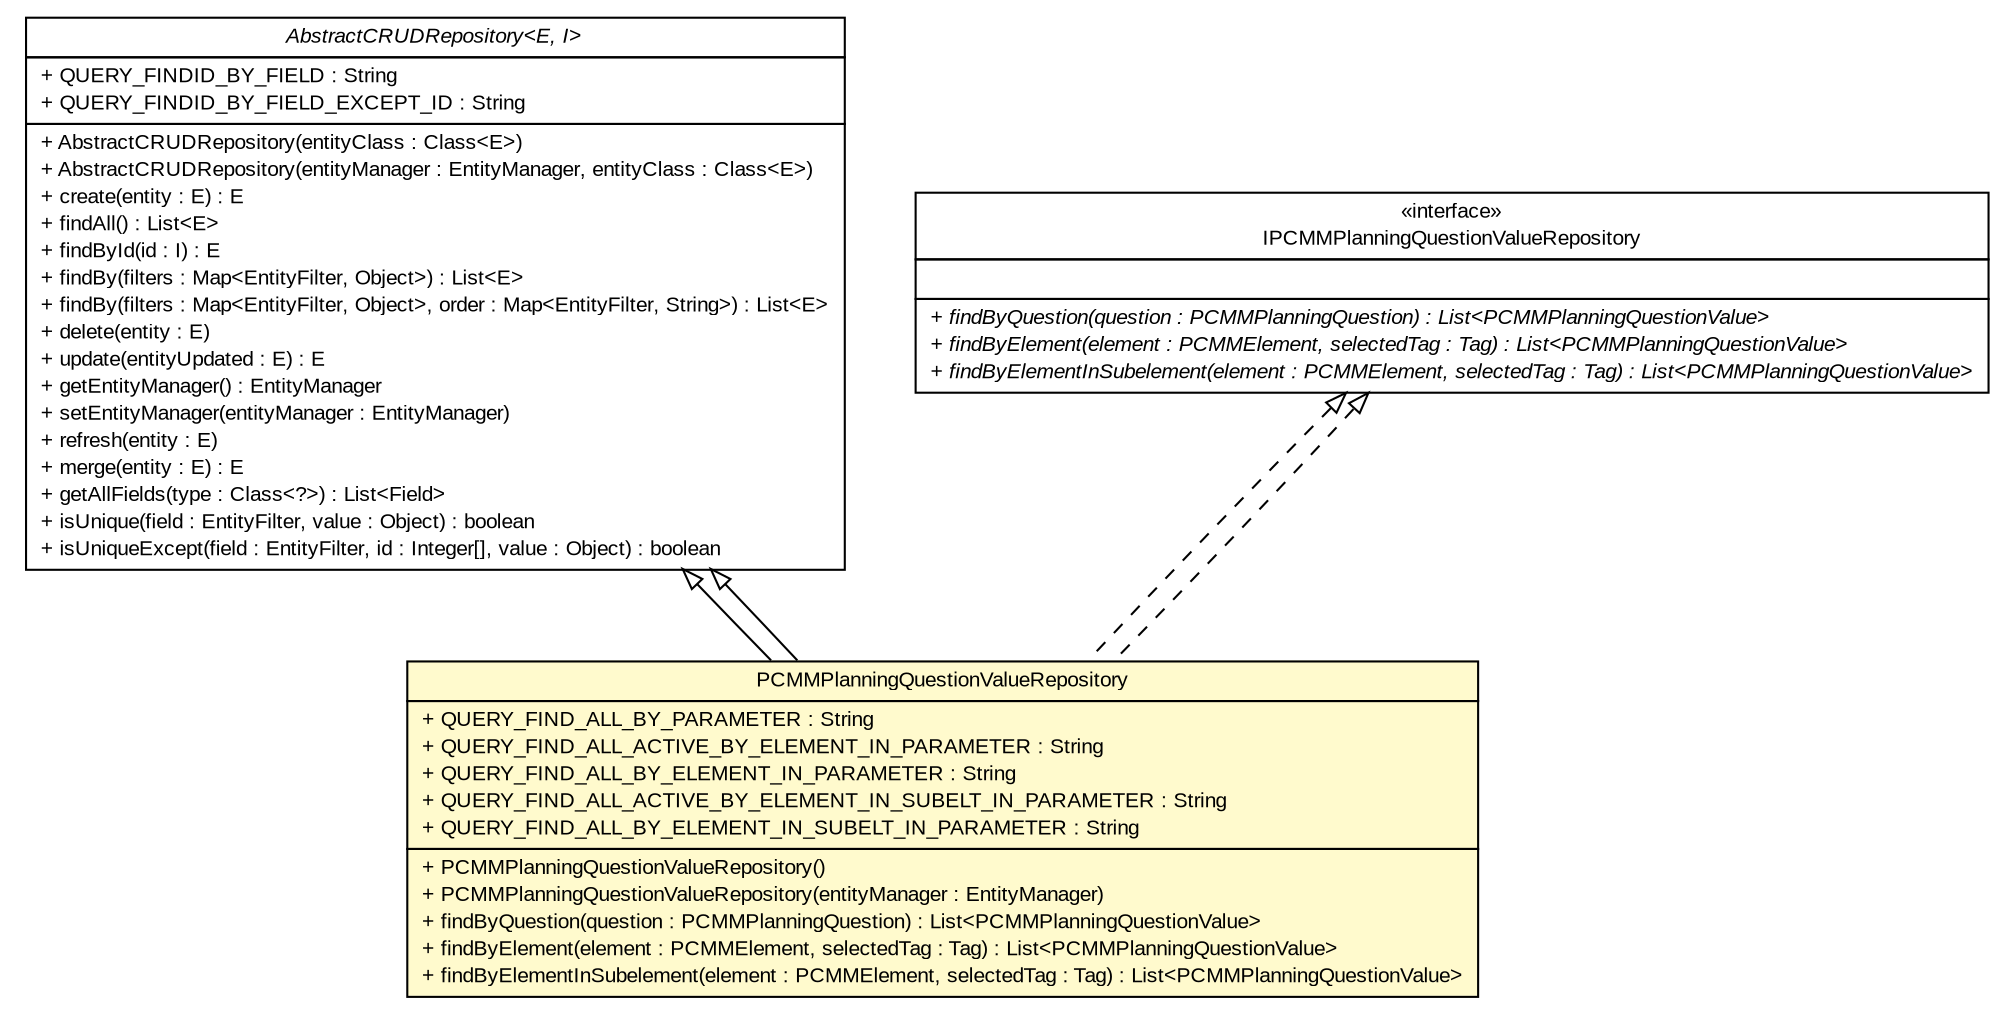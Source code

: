 #!/usr/local/bin/dot
#
# Class diagram 
# Generated by UMLGraph version R5_6-24-gf6e263 (http://www.umlgraph.org/)
#

digraph G {
	edge [fontname="arial",fontsize=10,labelfontname="arial",labelfontsize=10];
	node [fontname="arial",fontsize=10,shape=plaintext];
	nodesep=0.25;
	ranksep=0.5;
	// gov.sandia.cf.dao.AbstractCRUDRepository<E, I>
	c292237 [label=<<table title="gov.sandia.cf.dao.AbstractCRUDRepository" border="0" cellborder="1" cellspacing="0" cellpadding="2" port="p" href="../AbstractCRUDRepository.html">
		<tr><td><table border="0" cellspacing="0" cellpadding="1">
<tr><td align="center" balign="center"><font face="arial italic"> AbstractCRUDRepository&lt;E, I&gt; </font></td></tr>
		</table></td></tr>
		<tr><td><table border="0" cellspacing="0" cellpadding="1">
<tr><td align="left" balign="left"> + QUERY_FINDID_BY_FIELD : String </td></tr>
<tr><td align="left" balign="left"> + QUERY_FINDID_BY_FIELD_EXCEPT_ID : String </td></tr>
		</table></td></tr>
		<tr><td><table border="0" cellspacing="0" cellpadding="1">
<tr><td align="left" balign="left"> + AbstractCRUDRepository(entityClass : Class&lt;E&gt;) </td></tr>
<tr><td align="left" balign="left"> + AbstractCRUDRepository(entityManager : EntityManager, entityClass : Class&lt;E&gt;) </td></tr>
<tr><td align="left" balign="left"> + create(entity : E) : E </td></tr>
<tr><td align="left" balign="left"> + findAll() : List&lt;E&gt; </td></tr>
<tr><td align="left" balign="left"> + findById(id : I) : E </td></tr>
<tr><td align="left" balign="left"> + findBy(filters : Map&lt;EntityFilter, Object&gt;) : List&lt;E&gt; </td></tr>
<tr><td align="left" balign="left"> + findBy(filters : Map&lt;EntityFilter, Object&gt;, order : Map&lt;EntityFilter, String&gt;) : List&lt;E&gt; </td></tr>
<tr><td align="left" balign="left"> + delete(entity : E) </td></tr>
<tr><td align="left" balign="left"> + update(entityUpdated : E) : E </td></tr>
<tr><td align="left" balign="left"> + getEntityManager() : EntityManager </td></tr>
<tr><td align="left" balign="left"> + setEntityManager(entityManager : EntityManager) </td></tr>
<tr><td align="left" balign="left"> + refresh(entity : E) </td></tr>
<tr><td align="left" balign="left"> + merge(entity : E) : E </td></tr>
<tr><td align="left" balign="left"> + getAllFields(type : Class&lt;?&gt;) : List&lt;Field&gt; </td></tr>
<tr><td align="left" balign="left"> + isUnique(field : EntityFilter, value : Object) : boolean </td></tr>
<tr><td align="left" balign="left"> + isUniqueExcept(field : EntityFilter, id : Integer[], value : Object) : boolean </td></tr>
		</table></td></tr>
		</table>>, URL="../AbstractCRUDRepository.html", fontname="arial", fontcolor="black", fontsize=10.0];
	// gov.sandia.cf.dao.impl.PCMMPlanningQuestionValueRepository
	c292287 [label=<<table title="gov.sandia.cf.dao.impl.PCMMPlanningQuestionValueRepository" border="0" cellborder="1" cellspacing="0" cellpadding="2" port="p" bgcolor="lemonChiffon" href="./PCMMPlanningQuestionValueRepository.html">
		<tr><td><table border="0" cellspacing="0" cellpadding="1">
<tr><td align="center" balign="center"> PCMMPlanningQuestionValueRepository </td></tr>
		</table></td></tr>
		<tr><td><table border="0" cellspacing="0" cellpadding="1">
<tr><td align="left" balign="left"> + QUERY_FIND_ALL_BY_PARAMETER : String </td></tr>
<tr><td align="left" balign="left"> + QUERY_FIND_ALL_ACTIVE_BY_ELEMENT_IN_PARAMETER : String </td></tr>
<tr><td align="left" balign="left"> + QUERY_FIND_ALL_BY_ELEMENT_IN_PARAMETER : String </td></tr>
<tr><td align="left" balign="left"> + QUERY_FIND_ALL_ACTIVE_BY_ELEMENT_IN_SUBELT_IN_PARAMETER : String </td></tr>
<tr><td align="left" balign="left"> + QUERY_FIND_ALL_BY_ELEMENT_IN_SUBELT_IN_PARAMETER : String </td></tr>
		</table></td></tr>
		<tr><td><table border="0" cellspacing="0" cellpadding="1">
<tr><td align="left" balign="left"> + PCMMPlanningQuestionValueRepository() </td></tr>
<tr><td align="left" balign="left"> + PCMMPlanningQuestionValueRepository(entityManager : EntityManager) </td></tr>
<tr><td align="left" balign="left"> + findByQuestion(question : PCMMPlanningQuestion) : List&lt;PCMMPlanningQuestionValue&gt; </td></tr>
<tr><td align="left" balign="left"> + findByElement(element : PCMMElement, selectedTag : Tag) : List&lt;PCMMPlanningQuestionValue&gt; </td></tr>
<tr><td align="left" balign="left"> + findByElementInSubelement(element : PCMMElement, selectedTag : Tag) : List&lt;PCMMPlanningQuestionValue&gt; </td></tr>
		</table></td></tr>
		</table>>, URL="./PCMMPlanningQuestionValueRepository.html", fontname="arial", fontcolor="black", fontsize=10.0];
	// gov.sandia.cf.dao.IPCMMPlanningQuestionValueRepository
	c292333 [label=<<table title="gov.sandia.cf.dao.IPCMMPlanningQuestionValueRepository" border="0" cellborder="1" cellspacing="0" cellpadding="2" port="p" href="../IPCMMPlanningQuestionValueRepository.html">
		<tr><td><table border="0" cellspacing="0" cellpadding="1">
<tr><td align="center" balign="center"> &#171;interface&#187; </td></tr>
<tr><td align="center" balign="center"> IPCMMPlanningQuestionValueRepository </td></tr>
		</table></td></tr>
		<tr><td><table border="0" cellspacing="0" cellpadding="1">
<tr><td align="left" balign="left">  </td></tr>
		</table></td></tr>
		<tr><td><table border="0" cellspacing="0" cellpadding="1">
<tr><td align="left" balign="left"><font face="arial italic" point-size="10.0"> + findByQuestion(question : PCMMPlanningQuestion) : List&lt;PCMMPlanningQuestionValue&gt; </font></td></tr>
<tr><td align="left" balign="left"><font face="arial italic" point-size="10.0"> + findByElement(element : PCMMElement, selectedTag : Tag) : List&lt;PCMMPlanningQuestionValue&gt; </font></td></tr>
<tr><td align="left" balign="left"><font face="arial italic" point-size="10.0"> + findByElementInSubelement(element : PCMMElement, selectedTag : Tag) : List&lt;PCMMPlanningQuestionValue&gt; </font></td></tr>
		</table></td></tr>
		</table>>, URL="../IPCMMPlanningQuestionValueRepository.html", fontname="arial", fontcolor="black", fontsize=10.0];
	//gov.sandia.cf.dao.impl.PCMMPlanningQuestionValueRepository extends gov.sandia.cf.dao.AbstractCRUDRepository<gov.sandia.cf.model.PCMMPlanningQuestionValue, java.lang.Integer>
	c292237:p -> c292287:p [dir=back,arrowtail=empty];
	//gov.sandia.cf.dao.impl.PCMMPlanningQuestionValueRepository implements gov.sandia.cf.dao.IPCMMPlanningQuestionValueRepository
	c292333:p -> c292287:p [dir=back,arrowtail=empty,style=dashed];
	//gov.sandia.cf.dao.impl.PCMMPlanningQuestionValueRepository extends gov.sandia.cf.dao.AbstractCRUDRepository<gov.sandia.cf.model.PCMMPlanningQuestionValue, java.lang.Integer>
	c292237:p -> c292287:p [dir=back,arrowtail=empty];
	//gov.sandia.cf.dao.impl.PCMMPlanningQuestionValueRepository implements gov.sandia.cf.dao.IPCMMPlanningQuestionValueRepository
	c292333:p -> c292287:p [dir=back,arrowtail=empty,style=dashed];
}

